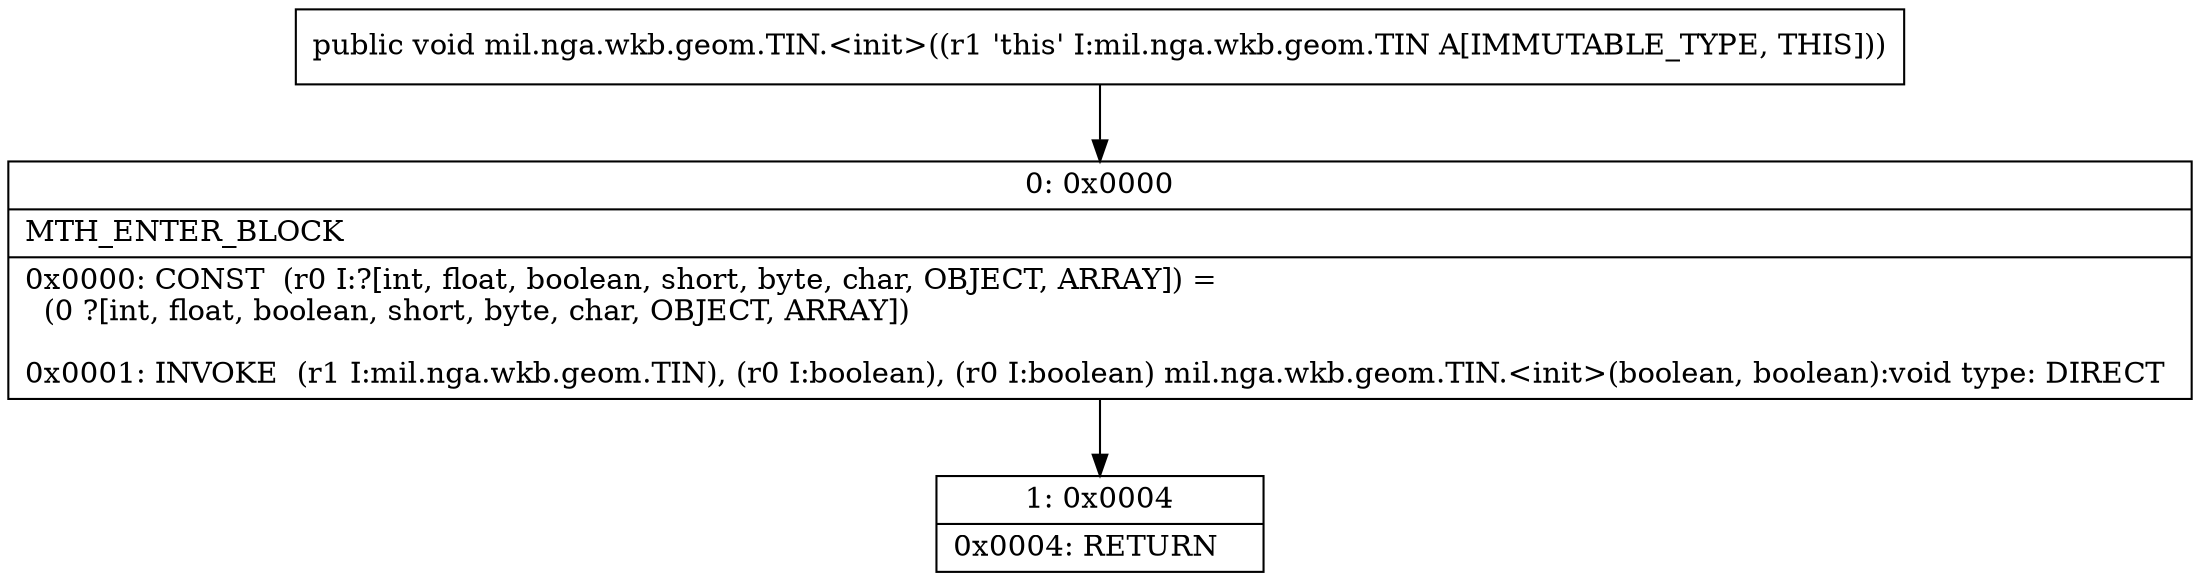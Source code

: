 digraph "CFG formil.nga.wkb.geom.TIN.\<init\>()V" {
Node_0 [shape=record,label="{0\:\ 0x0000|MTH_ENTER_BLOCK\l|0x0000: CONST  (r0 I:?[int, float, boolean, short, byte, char, OBJECT, ARRAY]) = \l  (0 ?[int, float, boolean, short, byte, char, OBJECT, ARRAY])\l \l0x0001: INVOKE  (r1 I:mil.nga.wkb.geom.TIN), (r0 I:boolean), (r0 I:boolean) mil.nga.wkb.geom.TIN.\<init\>(boolean, boolean):void type: DIRECT \l}"];
Node_1 [shape=record,label="{1\:\ 0x0004|0x0004: RETURN   \l}"];
MethodNode[shape=record,label="{public void mil.nga.wkb.geom.TIN.\<init\>((r1 'this' I:mil.nga.wkb.geom.TIN A[IMMUTABLE_TYPE, THIS])) }"];
MethodNode -> Node_0;
Node_0 -> Node_1;
}

